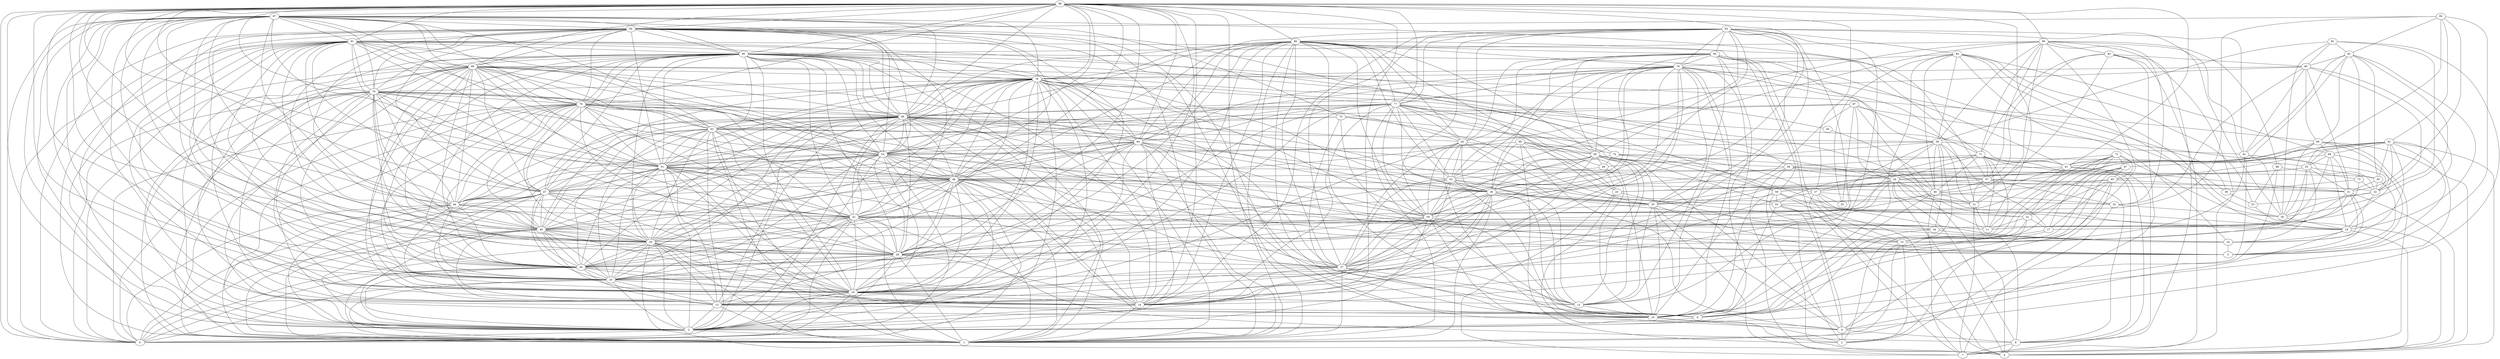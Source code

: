 digraph "sensornet-topology" {
label = "";
rankdir="BT";"0"->"3" [arrowhead = "both"] 
"0"->"16" [arrowhead = "both"] 
"0"->"20" [arrowhead = "both"] 
"0"->"26" [arrowhead = "both"] 
"0"->"39" [arrowhead = "both"] 
"0"->"40" [arrowhead = "both"] 
"0"->"41" [arrowhead = "both"] 
"0"->"44" [arrowhead = "both"] 
"0"->"47" [arrowhead = "both"] 
"0"->"48" [arrowhead = "both"] 
"0"->"53" [arrowhead = "both"] 
"0"->"66" [arrowhead = "both"] 
"0"->"70" [arrowhead = "both"] 
"0"->"76" [arrowhead = "both"] 
"0"->"89" [arrowhead = "both"] 
"0"->"90" [arrowhead = "both"] 
"0"->"91" [arrowhead = "both"] 
"0"->"94" [arrowhead = "both"] 
"0"->"97" [arrowhead = "both"] 
"0"->"98" [arrowhead = "both"] 
"1"->"3" [arrowhead = "both"] 
"1"->"13" [arrowhead = "both"] 
"1"->"14" [arrowhead = "both"] 
"1"->"15" [arrowhead = "both"] 
"1"->"16" [arrowhead = "both"] 
"1"->"20" [arrowhead = "both"] 
"1"->"26" [arrowhead = "both"] 
"1"->"27" [arrowhead = "both"] 
"1"->"28" [arrowhead = "both"] 
"1"->"36" [arrowhead = "both"] 
"1"->"39" [arrowhead = "both"] 
"1"->"40" [arrowhead = "both"] 
"1"->"41" [arrowhead = "both"] 
"1"->"44" [arrowhead = "both"] 
"1"->"47" [arrowhead = "both"] 
"1"->"48" [arrowhead = "both"] 
"1"->"53" [arrowhead = "both"] 
"1"->"63" [arrowhead = "both"] 
"1"->"64" [arrowhead = "both"] 
"1"->"66" [arrowhead = "both"] 
"1"->"70" [arrowhead = "both"] 
"1"->"76" [arrowhead = "both"] 
"1"->"77" [arrowhead = "both"] 
"1"->"78" [arrowhead = "both"] 
"1"->"83" [arrowhead = "both"] 
"1"->"86" [arrowhead = "both"] 
"1"->"89" [arrowhead = "both"] 
"1"->"90" [arrowhead = "both"] 
"1"->"91" [arrowhead = "both"] 
"1"->"94" [arrowhead = "both"] 
"1"->"97" [arrowhead = "both"] 
"1"->"98" [arrowhead = "both"] 
"2"->"9" [arrowhead = "both"] 
"2"->"10" [arrowhead = "both"] 
"2"->"15" [arrowhead = "both"] 
"2"->"22" [arrowhead = "both"] 
"2"->"24" [arrowhead = "both"] 
"2"->"59" [arrowhead = "both"] 
"2"->"65" [arrowhead = "both"] 
"2"->"72" [arrowhead = "both"] 
"2"->"99" [arrowhead = "both"] 
"3"->"6" [arrowhead = "both"] 
"3"->"13" [arrowhead = "both"] 
"3"->"14" [arrowhead = "both"] 
"3"->"16" [arrowhead = "both"] 
"3"->"20" [arrowhead = "both"] 
"3"->"26" [arrowhead = "both"] 
"3"->"28" [arrowhead = "both"] 
"3"->"29" [arrowhead = "both"] 
"3"->"39" [arrowhead = "both"] 
"3"->"40" [arrowhead = "both"] 
"3"->"41" [arrowhead = "both"] 
"3"->"44" [arrowhead = "both"] 
"3"->"47" [arrowhead = "both"] 
"3"->"48" [arrowhead = "both"] 
"3"->"51" [arrowhead = "both"] 
"3"->"56" [arrowhead = "both"] 
"3"->"63" [arrowhead = "both"] 
"3"->"64" [arrowhead = "both"] 
"3"->"66" [arrowhead = "both"] 
"3"->"70" [arrowhead = "both"] 
"3"->"76" [arrowhead = "both"] 
"3"->"78" [arrowhead = "both"] 
"3"->"88" [arrowhead = "both"] 
"3"->"89" [arrowhead = "both"] 
"3"->"90" [arrowhead = "both"] 
"3"->"91" [arrowhead = "both"] 
"3"->"93" [arrowhead = "both"] 
"3"->"94" [arrowhead = "both"] 
"3"->"97" [arrowhead = "both"] 
"3"->"98" [arrowhead = "both"] 
"4"->"8" [arrowhead = "both"] 
"4"->"19" [arrowhead = "both"] 
"4"->"23" [arrowhead = "both"] 
"4"->"31" [arrowhead = "both"] 
"4"->"35" [arrowhead = "both"] 
"4"->"37" [arrowhead = "both"] 
"4"->"39" [arrowhead = "both"] 
"4"->"54" [arrowhead = "both"] 
"4"->"58" [arrowhead = "both"] 
"4"->"69" [arrowhead = "both"] 
"4"->"81" [arrowhead = "both"] 
"4"->"85" [arrowhead = "both"] 
"4"->"87" [arrowhead = "both"] 
"5"->"18" [arrowhead = "both"] 
"5"->"24" [arrowhead = "both"] 
"5"->"31" [arrowhead = "both"] 
"5"->"35" [arrowhead = "both"] 
"5"->"45" [arrowhead = "both"] 
"5"->"48" [arrowhead = "both"] 
"5"->"66" [arrowhead = "both"] 
"5"->"68" [arrowhead = "both"] 
"5"->"70" [arrowhead = "both"] 
"5"->"81" [arrowhead = "both"] 
"5"->"95" [arrowhead = "both"] 
"6"->"13" [arrowhead = "both"] 
"6"->"29" [arrowhead = "both"] 
"6"->"34" [arrowhead = "both"] 
"6"->"42" [arrowhead = "both"] 
"6"->"46" [arrowhead = "both"] 
"6"->"53" [arrowhead = "both"] 
"6"->"63" [arrowhead = "both"] 
"6"->"75" [arrowhead = "both"] 
"6"->"79" [arrowhead = "both"] 
"6"->"81" [arrowhead = "both"] 
"6"->"84" [arrowhead = "both"] 
"6"->"94" [arrowhead = "both"] 
"6"->"96" [arrowhead = "both"] 
"7"->"8" [arrowhead = "both"] 
"7"->"21" [arrowhead = "both"] 
"7"->"24" [arrowhead = "both"] 
"7"->"33" [arrowhead = "both"] 
"7"->"37" [arrowhead = "both"] 
"7"->"46" [arrowhead = "both"] 
"7"->"58" [arrowhead = "both"] 
"7"->"69" [arrowhead = "both"] 
"7"->"71" [arrowhead = "both"] 
"7"->"83" [arrowhead = "both"] 
"7"->"96" [arrowhead = "both"] 
"8"->"9" [arrowhead = "both"] 
"8"->"21" [arrowhead = "both"] 
"8"->"41" [arrowhead = "both"] 
"8"->"54" [arrowhead = "both"] 
"8"->"57" [arrowhead = "both"] 
"8"->"61" [arrowhead = "both"] 
"8"->"71" [arrowhead = "both"] 
"8"->"83" [arrowhead = "both"] 
"9"->"10" [arrowhead = "both"] 
"9"->"15" [arrowhead = "both"] 
"9"->"19" [arrowhead = "both"] 
"9"->"35" [arrowhead = "both"] 
"9"->"52" [arrowhead = "both"] 
"9"->"60" [arrowhead = "both"] 
"9"->"65" [arrowhead = "both"] 
"9"->"85" [arrowhead = "both"] 
"9"->"92" [arrowhead = "both"] 
"9"->"94" [arrowhead = "both"] 
"9"->"99" [arrowhead = "both"] 
"10"->"12" [arrowhead = "both"] 
"10"->"17" [arrowhead = "both"] 
"10"->"27" [arrowhead = "both"] 
"10"->"29" [arrowhead = "both"] 
"10"->"35" [arrowhead = "both"] 
"10"->"36" [arrowhead = "both"] 
"10"->"43" [arrowhead = "both"] 
"10"->"49" [arrowhead = "both"] 
"10"->"52" [arrowhead = "both"] 
"10"->"59" [arrowhead = "both"] 
"10"->"62" [arrowhead = "both"] 
"10"->"77" [arrowhead = "both"] 
"10"->"79" [arrowhead = "both"] 
"10"->"85" [arrowhead = "both"] 
"10"->"86" [arrowhead = "both"] 
"10"->"93" [arrowhead = "both"] 
"10"->"97" [arrowhead = "both"] 
"11"->"21" [arrowhead = "both"] 
"11"->"22" [arrowhead = "both"] 
"11"->"31" [arrowhead = "both"] 
"11"->"41" [arrowhead = "both"] 
"11"->"48" [arrowhead = "both"] 
"11"->"54" [arrowhead = "both"] 
"11"->"70" [arrowhead = "both"] 
"11"->"71" [arrowhead = "both"] 
"11"->"72" [arrowhead = "both"] 
"11"->"81" [arrowhead = "both"] 
"11"->"98" [arrowhead = "both"] 
"12"->"16" [arrowhead = "both"] 
"12"->"27" [arrowhead = "both"] 
"12"->"29" [arrowhead = "both"] 
"12"->"35" [arrowhead = "both"] 
"12"->"36" [arrowhead = "both"] 
"12"->"43" [arrowhead = "both"] 
"12"->"60" [arrowhead = "both"] 
"12"->"64" [arrowhead = "both"] 
"12"->"77" [arrowhead = "both"] 
"12"->"79" [arrowhead = "both"] 
"12"->"85" [arrowhead = "both"] 
"12"->"86" [arrowhead = "both"] 
"12"->"93" [arrowhead = "both"] 
"13"->"16" [arrowhead = "both"] 
"13"->"20" [arrowhead = "both"] 
"13"->"26" [arrowhead = "both"] 
"13"->"28" [arrowhead = "both"] 
"13"->"37" [arrowhead = "both"] 
"13"->"39" [arrowhead = "both"] 
"13"->"40" [arrowhead = "both"] 
"13"->"47" [arrowhead = "both"] 
"13"->"51" [arrowhead = "both"] 
"13"->"53" [arrowhead = "both"] 
"13"->"56" [arrowhead = "both"] 
"13"->"60" [arrowhead = "both"] 
"13"->"66" [arrowhead = "both"] 
"13"->"67" [arrowhead = "both"] 
"13"->"70" [arrowhead = "both"] 
"13"->"76" [arrowhead = "both"] 
"13"->"78" [arrowhead = "both"] 
"13"->"89" [arrowhead = "both"] 
"13"->"90" [arrowhead = "both"] 
"13"->"97" [arrowhead = "both"] 
"14"->"16" [arrowhead = "both"] 
"14"->"26" [arrowhead = "both"] 
"14"->"27" [arrowhead = "both"] 
"14"->"28" [arrowhead = "both"] 
"14"->"29" [arrowhead = "both"] 
"14"->"36" [arrowhead = "both"] 
"14"->"39" [arrowhead = "both"] 
"14"->"40" [arrowhead = "both"] 
"14"->"43" [arrowhead = "both"] 
"14"->"48" [arrowhead = "both"] 
"14"->"51" [arrowhead = "both"] 
"14"->"53" [arrowhead = "both"] 
"14"->"66" [arrowhead = "both"] 
"14"->"67" [arrowhead = "both"] 
"14"->"76" [arrowhead = "both"] 
"14"->"77" [arrowhead = "both"] 
"14"->"78" [arrowhead = "both"] 
"14"->"79" [arrowhead = "both"] 
"14"->"86" [arrowhead = "both"] 
"14"->"90" [arrowhead = "both"] 
"14"->"93" [arrowhead = "both"] 
"14"->"98" [arrowhead = "both"] 
"15"->"17" [arrowhead = "both"] 
"15"->"22" [arrowhead = "both"] 
"15"->"31" [arrowhead = "both"] 
"15"->"52" [arrowhead = "both"] 
"15"->"53" [arrowhead = "both"] 
"15"->"55" [arrowhead = "both"] 
"15"->"59" [arrowhead = "both"] 
"15"->"67" [arrowhead = "both"] 
"15"->"72" [arrowhead = "both"] 
"15"->"75" [arrowhead = "both"] 
"16"->"20" [arrowhead = "both"] 
"16"->"26" [arrowhead = "both"] 
"16"->"27" [arrowhead = "both"] 
"16"->"28" [arrowhead = "both"] 
"16"->"36" [arrowhead = "both"] 
"16"->"39" [arrowhead = "both"] 
"16"->"40" [arrowhead = "both"] 
"16"->"41" [arrowhead = "both"] 
"16"->"44" [arrowhead = "both"] 
"16"->"47" [arrowhead = "both"] 
"16"->"48" [arrowhead = "both"] 
"16"->"51" [arrowhead = "both"] 
"16"->"53" [arrowhead = "both"] 
"16"->"62" [arrowhead = "both"] 
"16"->"63" [arrowhead = "both"] 
"16"->"64" [arrowhead = "both"] 
"16"->"70" [arrowhead = "both"] 
"16"->"76" [arrowhead = "both"] 
"16"->"77" [arrowhead = "both"] 
"16"->"78" [arrowhead = "both"] 
"16"->"86" [arrowhead = "both"] 
"16"->"87" [arrowhead = "both"] 
"16"->"89" [arrowhead = "both"] 
"16"->"90" [arrowhead = "both"] 
"16"->"91" [arrowhead = "both"] 
"16"->"94" [arrowhead = "both"] 
"16"->"97" [arrowhead = "both"] 
"16"->"98" [arrowhead = "both"] 
"17"->"22" [arrowhead = "both"] 
"17"->"56" [arrowhead = "both"] 
"17"->"65" [arrowhead = "both"] 
"17"->"72" [arrowhead = "both"] 
"17"->"73" [arrowhead = "both"] 
"18"->"19" [arrowhead = "both"] 
"18"->"31" [arrowhead = "both"] 
"18"->"34" [arrowhead = "both"] 
"18"->"36" [arrowhead = "both"] 
"18"->"37" [arrowhead = "both"] 
"18"->"55" [arrowhead = "both"] 
"18"->"81" [arrowhead = "both"] 
"18"->"84" [arrowhead = "both"] 
"19"->"30" [arrowhead = "both"] 
"19"->"32" [arrowhead = "both"] 
"19"->"54" [arrowhead = "both"] 
"19"->"59" [arrowhead = "both"] 
"19"->"68" [arrowhead = "both"] 
"19"->"74" [arrowhead = "both"] 
"19"->"80" [arrowhead = "both"] 
"19"->"82" [arrowhead = "both"] 
"19"->"84" [arrowhead = "both"] 
"20"->"26" [arrowhead = "both"] 
"20"->"28" [arrowhead = "both"] 
"20"->"29" [arrowhead = "both"] 
"20"->"39" [arrowhead = "both"] 
"20"->"40" [arrowhead = "both"] 
"20"->"41" [arrowhead = "both"] 
"20"->"42" [arrowhead = "both"] 
"20"->"44" [arrowhead = "both"] 
"20"->"47" [arrowhead = "both"] 
"20"->"48" [arrowhead = "both"] 
"20"->"51" [arrowhead = "both"] 
"20"->"53" [arrowhead = "both"] 
"20"->"63" [arrowhead = "both"] 
"20"->"66" [arrowhead = "both"] 
"20"->"76" [arrowhead = "both"] 
"20"->"78" [arrowhead = "both"] 
"20"->"89" [arrowhead = "both"] 
"20"->"90" [arrowhead = "both"] 
"20"->"91" [arrowhead = "both"] 
"20"->"94" [arrowhead = "both"] 
"20"->"97" [arrowhead = "both"] 
"20"->"98" [arrowhead = "both"] 
"21"->"37" [arrowhead = "both"] 
"21"->"46" [arrowhead = "both"] 
"21"->"56" [arrowhead = "both"] 
"21"->"57" [arrowhead = "both"] 
"21"->"58" [arrowhead = "both"] 
"21"->"61" [arrowhead = "both"] 
"21"->"79" [arrowhead = "both"] 
"21"->"96" [arrowhead = "both"] 
"22"->"52" [arrowhead = "both"] 
"22"->"54" [arrowhead = "both"] 
"22"->"61" [arrowhead = "both"] 
"22"->"65" [arrowhead = "both"] 
"22"->"67" [arrowhead = "both"] 
"23"->"32" [arrowhead = "both"] 
"23"->"38" [arrowhead = "both"] 
"23"->"84" [arrowhead = "both"] 
"23"->"88" [arrowhead = "both"] 
"24"->"49" [arrowhead = "both"] 
"24"->"55" [arrowhead = "both"] 
"24"->"57" [arrowhead = "both"] 
"24"->"77" [arrowhead = "both"] 
"24"->"99" [arrowhead = "both"] 
"25"->"37" [arrowhead = "both"] 
"25"->"84" [arrowhead = "both"] 
"25"->"87" [arrowhead = "both"] 
"26"->"28" [arrowhead = "both"] 
"26"->"39" [arrowhead = "both"] 
"26"->"40" [arrowhead = "both"] 
"26"->"41" [arrowhead = "both"] 
"26"->"43" [arrowhead = "both"] 
"26"->"44" [arrowhead = "both"] 
"26"->"47" [arrowhead = "both"] 
"26"->"48" [arrowhead = "both"] 
"26"->"51" [arrowhead = "both"] 
"26"->"53" [arrowhead = "both"] 
"26"->"54" [arrowhead = "both"] 
"26"->"63" [arrowhead = "both"] 
"26"->"66" [arrowhead = "both"] 
"26"->"70" [arrowhead = "both"] 
"26"->"78" [arrowhead = "both"] 
"26"->"89" [arrowhead = "both"] 
"26"->"90" [arrowhead = "both"] 
"26"->"91" [arrowhead = "both"] 
"26"->"94" [arrowhead = "both"] 
"26"->"97" [arrowhead = "both"] 
"26"->"98" [arrowhead = "both"] 
"27"->"28" [arrowhead = "both"] 
"27"->"29" [arrowhead = "both"] 
"27"->"36" [arrowhead = "both"] 
"27"->"43" [arrowhead = "both"] 
"27"->"48" [arrowhead = "both"] 
"27"->"51" [arrowhead = "both"] 
"27"->"60" [arrowhead = "both"] 
"27"->"62" [arrowhead = "both"] 
"27"->"64" [arrowhead = "both"] 
"27"->"66" [arrowhead = "both"] 
"27"->"74" [arrowhead = "both"] 
"27"->"78" [arrowhead = "both"] 
"27"->"79" [arrowhead = "both"] 
"27"->"86" [arrowhead = "both"] 
"27"->"93" [arrowhead = "both"] 
"27"->"98" [arrowhead = "both"] 
"28"->"29" [arrowhead = "both"] 
"28"->"36" [arrowhead = "both"] 
"28"->"39" [arrowhead = "both"] 
"28"->"40" [arrowhead = "both"] 
"28"->"41" [arrowhead = "both"] 
"28"->"47" [arrowhead = "both"] 
"28"->"48" [arrowhead = "both"] 
"28"->"51" [arrowhead = "both"] 
"28"->"53" [arrowhead = "both"] 
"28"->"63" [arrowhead = "both"] 
"28"->"64" [arrowhead = "both"] 
"28"->"66" [arrowhead = "both"] 
"28"->"70" [arrowhead = "both"] 
"28"->"71" [arrowhead = "both"] 
"28"->"76" [arrowhead = "both"] 
"28"->"77" [arrowhead = "both"] 
"28"->"79" [arrowhead = "both"] 
"28"->"86" [arrowhead = "both"] 
"28"->"89" [arrowhead = "both"] 
"28"->"90" [arrowhead = "both"] 
"28"->"91" [arrowhead = "both"] 
"28"->"97" [arrowhead = "both"] 
"28"->"98" [arrowhead = "both"] 
"29"->"35" [arrowhead = "both"] 
"29"->"36" [arrowhead = "both"] 
"29"->"43" [arrowhead = "both"] 
"29"->"49" [arrowhead = "both"] 
"29"->"53" [arrowhead = "both"] 
"29"->"56" [arrowhead = "both"] 
"29"->"60" [arrowhead = "both"] 
"29"->"62" [arrowhead = "both"] 
"29"->"64" [arrowhead = "both"] 
"29"->"77" [arrowhead = "both"] 
"29"->"78" [arrowhead = "both"] 
"29"->"85" [arrowhead = "both"] 
"29"->"86" [arrowhead = "both"] 
"29"->"93" [arrowhead = "both"] 
"30"->"32" [arrowhead = "both"] 
"30"->"33" [arrowhead = "both"] 
"30"->"42" [arrowhead = "both"] 
"30"->"55" [arrowhead = "both"] 
"30"->"69" [arrowhead = "both"] 
"30"->"72" [arrowhead = "both"] 
"30"->"82" [arrowhead = "both"] 
"30"->"84" [arrowhead = "both"] 
"30"->"92" [arrowhead = "both"] 
"30"->"93" [arrowhead = "both"] 
"31"->"45" [arrowhead = "both"] 
"31"->"54" [arrowhead = "both"] 
"31"->"55" [arrowhead = "both"] 
"31"->"61" [arrowhead = "both"] 
"31"->"65" [arrowhead = "both"] 
"31"->"68" [arrowhead = "both"] 
"31"->"80" [arrowhead = "both"] 
"31"->"95" [arrowhead = "both"] 
"32"->"42" [arrowhead = "both"] 
"32"->"45" [arrowhead = "both"] 
"32"->"57" [arrowhead = "both"] 
"32"->"69" [arrowhead = "both"] 
"32"->"73" [arrowhead = "both"] 
"32"->"80" [arrowhead = "both"] 
"32"->"87" [arrowhead = "both"] 
"32"->"92" [arrowhead = "both"] 
"33"->"46" [arrowhead = "both"] 
"33"->"57" [arrowhead = "both"] 
"33"->"75" [arrowhead = "both"] 
"33"->"80" [arrowhead = "both"] 
"33"->"96" [arrowhead = "both"] 
"34"->"41" [arrowhead = "both"] 
"34"->"56" [arrowhead = "both"] 
"34"->"62" [arrowhead = "both"] 
"34"->"68" [arrowhead = "both"] 
"35"->"36" [arrowhead = "both"] 
"35"->"43" [arrowhead = "both"] 
"35"->"54" [arrowhead = "both"] 
"35"->"57" [arrowhead = "both"] 
"35"->"59" [arrowhead = "both"] 
"35"->"60" [arrowhead = "both"] 
"35"->"62" [arrowhead = "both"] 
"35"->"70" [arrowhead = "both"] 
"35"->"79" [arrowhead = "both"] 
"35"->"86" [arrowhead = "both"] 
"35"->"93" [arrowhead = "both"] 
"36"->"43" [arrowhead = "both"] 
"36"->"48" [arrowhead = "both"] 
"36"->"51" [arrowhead = "both"] 
"36"->"55" [arrowhead = "both"] 
"36"->"60" [arrowhead = "both"] 
"36"->"62" [arrowhead = "both"] 
"36"->"64" [arrowhead = "both"] 
"36"->"66" [arrowhead = "both"] 
"36"->"77" [arrowhead = "both"] 
"36"->"78" [arrowhead = "both"] 
"36"->"79" [arrowhead = "both"] 
"36"->"85" [arrowhead = "both"] 
"36"->"93" [arrowhead = "both"] 
"36"->"98" [arrowhead = "both"] 
"36"->"99" [arrowhead = "both"] 
"37"->"54" [arrowhead = "both"] 
"37"->"63" [arrowhead = "both"] 
"37"->"71" [arrowhead = "both"] 
"37"->"75" [arrowhead = "both"] 
"37"->"98" [arrowhead = "both"] 
"38"->"73" [arrowhead = "both"] 
"38"->"90" [arrowhead = "both"] 
"38"->"97" [arrowhead = "both"] 
"39"->"40" [arrowhead = "both"] 
"39"->"41" [arrowhead = "both"] 
"39"->"44" [arrowhead = "both"] 
"39"->"47" [arrowhead = "both"] 
"39"->"48" [arrowhead = "both"] 
"39"->"51" [arrowhead = "both"] 
"39"->"53" [arrowhead = "both"] 
"39"->"54" [arrowhead = "both"] 
"39"->"63" [arrowhead = "both"] 
"39"->"64" [arrowhead = "both"] 
"39"->"66" [arrowhead = "both"] 
"39"->"70" [arrowhead = "both"] 
"39"->"76" [arrowhead = "both"] 
"39"->"78" [arrowhead = "both"] 
"39"->"90" [arrowhead = "both"] 
"39"->"91" [arrowhead = "both"] 
"39"->"94" [arrowhead = "both"] 
"39"->"97" [arrowhead = "both"] 
"39"->"98" [arrowhead = "both"] 
"40"->"41" [arrowhead = "both"] 
"40"->"44" [arrowhead = "both"] 
"40"->"46" [arrowhead = "both"] 
"40"->"47" [arrowhead = "both"] 
"40"->"48" [arrowhead = "both"] 
"40"->"51" [arrowhead = "both"] 
"40"->"53" [arrowhead = "both"] 
"40"->"63" [arrowhead = "both"] 
"40"->"64" [arrowhead = "both"] 
"40"->"66" [arrowhead = "both"] 
"40"->"70" [arrowhead = "both"] 
"40"->"76" [arrowhead = "both"] 
"40"->"78" [arrowhead = "both"] 
"40"->"89" [arrowhead = "both"] 
"40"->"91" [arrowhead = "both"] 
"40"->"94" [arrowhead = "both"] 
"40"->"97" [arrowhead = "both"] 
"40"->"98" [arrowhead = "both"] 
"41"->"44" [arrowhead = "both"] 
"41"->"47" [arrowhead = "both"] 
"41"->"48" [arrowhead = "both"] 
"41"->"51" [arrowhead = "both"] 
"41"->"53" [arrowhead = "both"] 
"41"->"58" [arrowhead = "both"] 
"41"->"61" [arrowhead = "both"] 
"41"->"66" [arrowhead = "both"] 
"41"->"70" [arrowhead = "both"] 
"41"->"76" [arrowhead = "both"] 
"41"->"78" [arrowhead = "both"] 
"41"->"89" [arrowhead = "both"] 
"41"->"90" [arrowhead = "both"] 
"41"->"94" [arrowhead = "both"] 
"41"->"95" [arrowhead = "both"] 
"41"->"97" [arrowhead = "both"] 
"41"->"98" [arrowhead = "both"] 
"42"->"56" [arrowhead = "both"] 
"42"->"80" [arrowhead = "both"] 
"42"->"82" [arrowhead = "both"] 
"42"->"93" [arrowhead = "both"] 
"42"->"96" [arrowhead = "both"] 
"43"->"60" [arrowhead = "both"] 
"43"->"62" [arrowhead = "both"] 
"43"->"64" [arrowhead = "both"] 
"43"->"77" [arrowhead = "both"] 
"43"->"79" [arrowhead = "both"] 
"43"->"85" [arrowhead = "both"] 
"43"->"86" [arrowhead = "both"] 
"43"->"96" [arrowhead = "both"] 
"44"->"47" [arrowhead = "both"] 
"44"->"48" [arrowhead = "both"] 
"44"->"51" [arrowhead = "both"] 
"44"->"53" [arrowhead = "both"] 
"44"->"66" [arrowhead = "both"] 
"44"->"70" [arrowhead = "both"] 
"44"->"75" [arrowhead = "both"] 
"44"->"76" [arrowhead = "both"] 
"44"->"89" [arrowhead = "both"] 
"44"->"90" [arrowhead = "both"] 
"44"->"91" [arrowhead = "both"] 
"44"->"97" [arrowhead = "both"] 
"44"->"98" [arrowhead = "both"] 
"45"->"51" [arrowhead = "both"] 
"45"->"55" [arrowhead = "both"] 
"45"->"81" [arrowhead = "both"] 
"45"->"82" [arrowhead = "both"] 
"46"->"48" [arrowhead = "both"] 
"46"->"50" [arrowhead = "both"] 
"46"->"56" [arrowhead = "both"] 
"46"->"57" [arrowhead = "both"] 
"46"->"71" [arrowhead = "both"] 
"46"->"83" [arrowhead = "both"] 
"46"->"84" [arrowhead = "both"] 
"46"->"90" [arrowhead = "both"] 
"47"->"48" [arrowhead = "both"] 
"47"->"51" [arrowhead = "both"] 
"47"->"53" [arrowhead = "both"] 
"47"->"63" [arrowhead = "both"] 
"47"->"64" [arrowhead = "both"] 
"47"->"66" [arrowhead = "both"] 
"47"->"70" [arrowhead = "both"] 
"47"->"76" [arrowhead = "both"] 
"47"->"78" [arrowhead = "both"] 
"47"->"89" [arrowhead = "both"] 
"47"->"90" [arrowhead = "both"] 
"47"->"91" [arrowhead = "both"] 
"47"->"94" [arrowhead = "both"] 
"47"->"98" [arrowhead = "both"] 
"48"->"51" [arrowhead = "both"] 
"48"->"53" [arrowhead = "both"] 
"48"->"61" [arrowhead = "both"] 
"48"->"64" [arrowhead = "both"] 
"48"->"66" [arrowhead = "both"] 
"48"->"70" [arrowhead = "both"] 
"48"->"76" [arrowhead = "both"] 
"48"->"77" [arrowhead = "both"] 
"48"->"78" [arrowhead = "both"] 
"48"->"86" [arrowhead = "both"] 
"48"->"89" [arrowhead = "both"] 
"48"->"90" [arrowhead = "both"] 
"48"->"91" [arrowhead = "both"] 
"48"->"94" [arrowhead = "both"] 
"48"->"96" [arrowhead = "both"] 
"48"->"97" [arrowhead = "both"] 
"49"->"56" [arrowhead = "both"] 
"49"->"60" [arrowhead = "both"] 
"49"->"74" [arrowhead = "both"] 
"49"->"99" [arrowhead = "both"] 
"50"->"90" [arrowhead = "both"] 
"51"->"53" [arrowhead = "both"] 
"51"->"63" [arrowhead = "both"] 
"51"->"64" [arrowhead = "both"] 
"51"->"66" [arrowhead = "both"] 
"51"->"70" [arrowhead = "both"] 
"51"->"76" [arrowhead = "both"] 
"51"->"77" [arrowhead = "both"] 
"51"->"78" [arrowhead = "both"] 
"51"->"86" [arrowhead = "both"] 
"51"->"89" [arrowhead = "both"] 
"51"->"90" [arrowhead = "both"] 
"51"->"91" [arrowhead = "both"] 
"51"->"94" [arrowhead = "both"] 
"51"->"97" [arrowhead = "both"] 
"51"->"98" [arrowhead = "both"] 
"52"->"59" [arrowhead = "both"] 
"52"->"60" [arrowhead = "both"] 
"52"->"65" [arrowhead = "both"] 
"52"->"66" [arrowhead = "both"] 
"52"->"72" [arrowhead = "both"] 
"53"->"56" [arrowhead = "both"] 
"53"->"63" [arrowhead = "both"] 
"53"->"64" [arrowhead = "both"] 
"53"->"66" [arrowhead = "both"] 
"53"->"70" [arrowhead = "both"] 
"53"->"76" [arrowhead = "both"] 
"53"->"78" [arrowhead = "both"] 
"53"->"79" [arrowhead = "both"] 
"53"->"89" [arrowhead = "both"] 
"53"->"90" [arrowhead = "both"] 
"53"->"91" [arrowhead = "both"] 
"53"->"94" [arrowhead = "both"] 
"53"->"97" [arrowhead = "both"] 
"53"->"98" [arrowhead = "both"] 
"53"->"99" [arrowhead = "both"] 
"54"->"58" [arrowhead = "both"] 
"54"->"69" [arrowhead = "both"] 
"54"->"71" [arrowhead = "both"] 
"54"->"81" [arrowhead = "both"] 
"54"->"85" [arrowhead = "both"] 
"54"->"87" [arrowhead = "both"] 
"54"->"89" [arrowhead = "both"] 
"55"->"68" [arrowhead = "both"] 
"55"->"74" [arrowhead = "both"] 
"55"->"81" [arrowhead = "both"] 
"55"->"95" [arrowhead = "both"] 
"56"->"63" [arrowhead = "both"] 
"56"->"79" [arrowhead = "both"] 
"56"->"84" [arrowhead = "both"] 
"56"->"92" [arrowhead = "both"] 
"56"->"96" [arrowhead = "both"] 
"57"->"58" [arrowhead = "both"] 
"57"->"71" [arrowhead = "both"] 
"57"->"74" [arrowhead = "both"] 
"57"->"83" [arrowhead = "both"] 
"57"->"86" [arrowhead = "both"] 
"57"->"96" [arrowhead = "both"] 
"58"->"60" [arrowhead = "both"] 
"58"->"71" [arrowhead = "both"] 
"58"->"91" [arrowhead = "both"] 
"59"->"60" [arrowhead = "both"] 
"59"->"65" [arrowhead = "both"] 
"59"->"69" [arrowhead = "both"] 
"59"->"78" [arrowhead = "both"] 
"59"->"85" [arrowhead = "both"] 
"60"->"62" [arrowhead = "both"] 
"60"->"77" [arrowhead = "both"] 
"60"->"79" [arrowhead = "both"] 
"60"->"85" [arrowhead = "both"] 
"60"->"86" [arrowhead = "both"] 
"60"->"93" [arrowhead = "both"] 
"60"->"99" [arrowhead = "both"] 
"61"->"71" [arrowhead = "both"] 
"61"->"72" [arrowhead = "both"] 
"61"->"77" [arrowhead = "both"] 
"61"->"81" [arrowhead = "both"] 
"61"->"82" [arrowhead = "both"] 
"61"->"91" [arrowhead = "both"] 
"61"->"98" [arrowhead = "both"] 
"62"->"66" [arrowhead = "both"] 
"62"->"77" [arrowhead = "both"] 
"62"->"78" [arrowhead = "both"] 
"62"->"79" [arrowhead = "both"] 
"62"->"85" [arrowhead = "both"] 
"62"->"86" [arrowhead = "both"] 
"62"->"93" [arrowhead = "both"] 
"63"->"66" [arrowhead = "both"] 
"63"->"70" [arrowhead = "both"] 
"63"->"75" [arrowhead = "both"] 
"63"->"76" [arrowhead = "both"] 
"63"->"78" [arrowhead = "both"] 
"63"->"87" [arrowhead = "both"] 
"63"->"89" [arrowhead = "both"] 
"63"->"90" [arrowhead = "both"] 
"63"->"97" [arrowhead = "both"] 
"64"->"66" [arrowhead = "both"] 
"64"->"77" [arrowhead = "both"] 
"64"->"78" [arrowhead = "both"] 
"64"->"79" [arrowhead = "both"] 
"64"->"86" [arrowhead = "both"] 
"64"->"89" [arrowhead = "both"] 
"64"->"90" [arrowhead = "both"] 
"64"->"93" [arrowhead = "both"] 
"64"->"98" [arrowhead = "both"] 
"65"->"67" [arrowhead = "both"] 
"65"->"72" [arrowhead = "both"] 
"65"->"81" [arrowhead = "both"] 
"66"->"70" [arrowhead = "both"] 
"66"->"76" [arrowhead = "both"] 
"66"->"77" [arrowhead = "both"] 
"66"->"78" [arrowhead = "both"] 
"66"->"80" [arrowhead = "both"] 
"66"->"86" [arrowhead = "both"] 
"66"->"89" [arrowhead = "both"] 
"66"->"90" [arrowhead = "both"] 
"66"->"91" [arrowhead = "both"] 
"66"->"94" [arrowhead = "both"] 
"66"->"97" [arrowhead = "both"] 
"66"->"98" [arrowhead = "both"] 
"67"->"68" [arrowhead = "both"] 
"67"->"72" [arrowhead = "both"] 
"68"->"69" [arrowhead = "both"] 
"68"->"81" [arrowhead = "both"] 
"68"->"84" [arrowhead = "both"] 
"69"->"80" [arrowhead = "both"] 
"69"->"82" [arrowhead = "both"] 
"69"->"89" [arrowhead = "both"] 
"70"->"76" [arrowhead = "both"] 
"70"->"78" [arrowhead = "both"] 
"70"->"89" [arrowhead = "both"] 
"70"->"90" [arrowhead = "both"] 
"70"->"91" [arrowhead = "both"] 
"70"->"94" [arrowhead = "both"] 
"70"->"97" [arrowhead = "both"] 
"70"->"98" [arrowhead = "both"] 
"71"->"83" [arrowhead = "both"] 
"71"->"85" [arrowhead = "both"] 
"71"->"87" [arrowhead = "both"] 
"71"->"96" [arrowhead = "both"] 
"73"->"82" [arrowhead = "both"] 
"73"->"88" [arrowhead = "both"] 
"74"->"94" [arrowhead = "both"] 
"74"->"99" [arrowhead = "both"] 
"75"->"87" [arrowhead = "both"] 
"75"->"97" [arrowhead = "both"] 
"76"->"78" [arrowhead = "both"] 
"76"->"89" [arrowhead = "both"] 
"76"->"90" [arrowhead = "both"] 
"76"->"91" [arrowhead = "both"] 
"76"->"94" [arrowhead = "both"] 
"76"->"97" [arrowhead = "both"] 
"76"->"98" [arrowhead = "both"] 
"77"->"78" [arrowhead = "both"] 
"77"->"79" [arrowhead = "both"] 
"77"->"86" [arrowhead = "both"] 
"77"->"93" [arrowhead = "both"] 
"77"->"98" [arrowhead = "both"] 
"78"->"79" [arrowhead = "both"] 
"78"->"80" [arrowhead = "both"] 
"78"->"86" [arrowhead = "both"] 
"78"->"89" [arrowhead = "both"] 
"78"->"90" [arrowhead = "both"] 
"78"->"91" [arrowhead = "both"] 
"78"->"97" [arrowhead = "both"] 
"78"->"98" [arrowhead = "both"] 
"79"->"84" [arrowhead = "both"] 
"79"->"85" [arrowhead = "both"] 
"79"->"86" [arrowhead = "both"] 
"79"->"93" [arrowhead = "both"] 
"80"->"82" [arrowhead = "both"] 
"80"->"83" [arrowhead = "both"] 
"80"->"92" [arrowhead = "both"] 
"81"->"95" [arrowhead = "both"] 
"82"->"92" [arrowhead = "both"] 
"82"->"95" [arrowhead = "both"] 
"83"->"96" [arrowhead = "both"] 
"84"->"93" [arrowhead = "both"] 
"85"->"86" [arrowhead = "both"] 
"85"->"93" [arrowhead = "both"] 
"86"->"93" [arrowhead = "both"] 
"86"->"98" [arrowhead = "both"] 
"88"->"96" [arrowhead = "both"] 
"89"->"90" [arrowhead = "both"] 
"89"->"91" [arrowhead = "both"] 
"89"->"94" [arrowhead = "both"] 
"89"->"97" [arrowhead = "both"] 
"89"->"98" [arrowhead = "both"] 
"90"->"91" [arrowhead = "both"] 
"90"->"94" [arrowhead = "both"] 
"90"->"96" [arrowhead = "both"] 
"90"->"97" [arrowhead = "both"] 
"90"->"98" [arrowhead = "both"] 
"91"->"94" [arrowhead = "both"] 
"91"->"97" [arrowhead = "both"] 
"91"->"98" [arrowhead = "both"] 
"94"->"95" [arrowhead = "both"] 
"94"->"97" [arrowhead = "both"] 
"94"->"98" [arrowhead = "both"] 
"96"->"98" [arrowhead = "both"] 
"97"->"98" [arrowhead = "both"] 
}